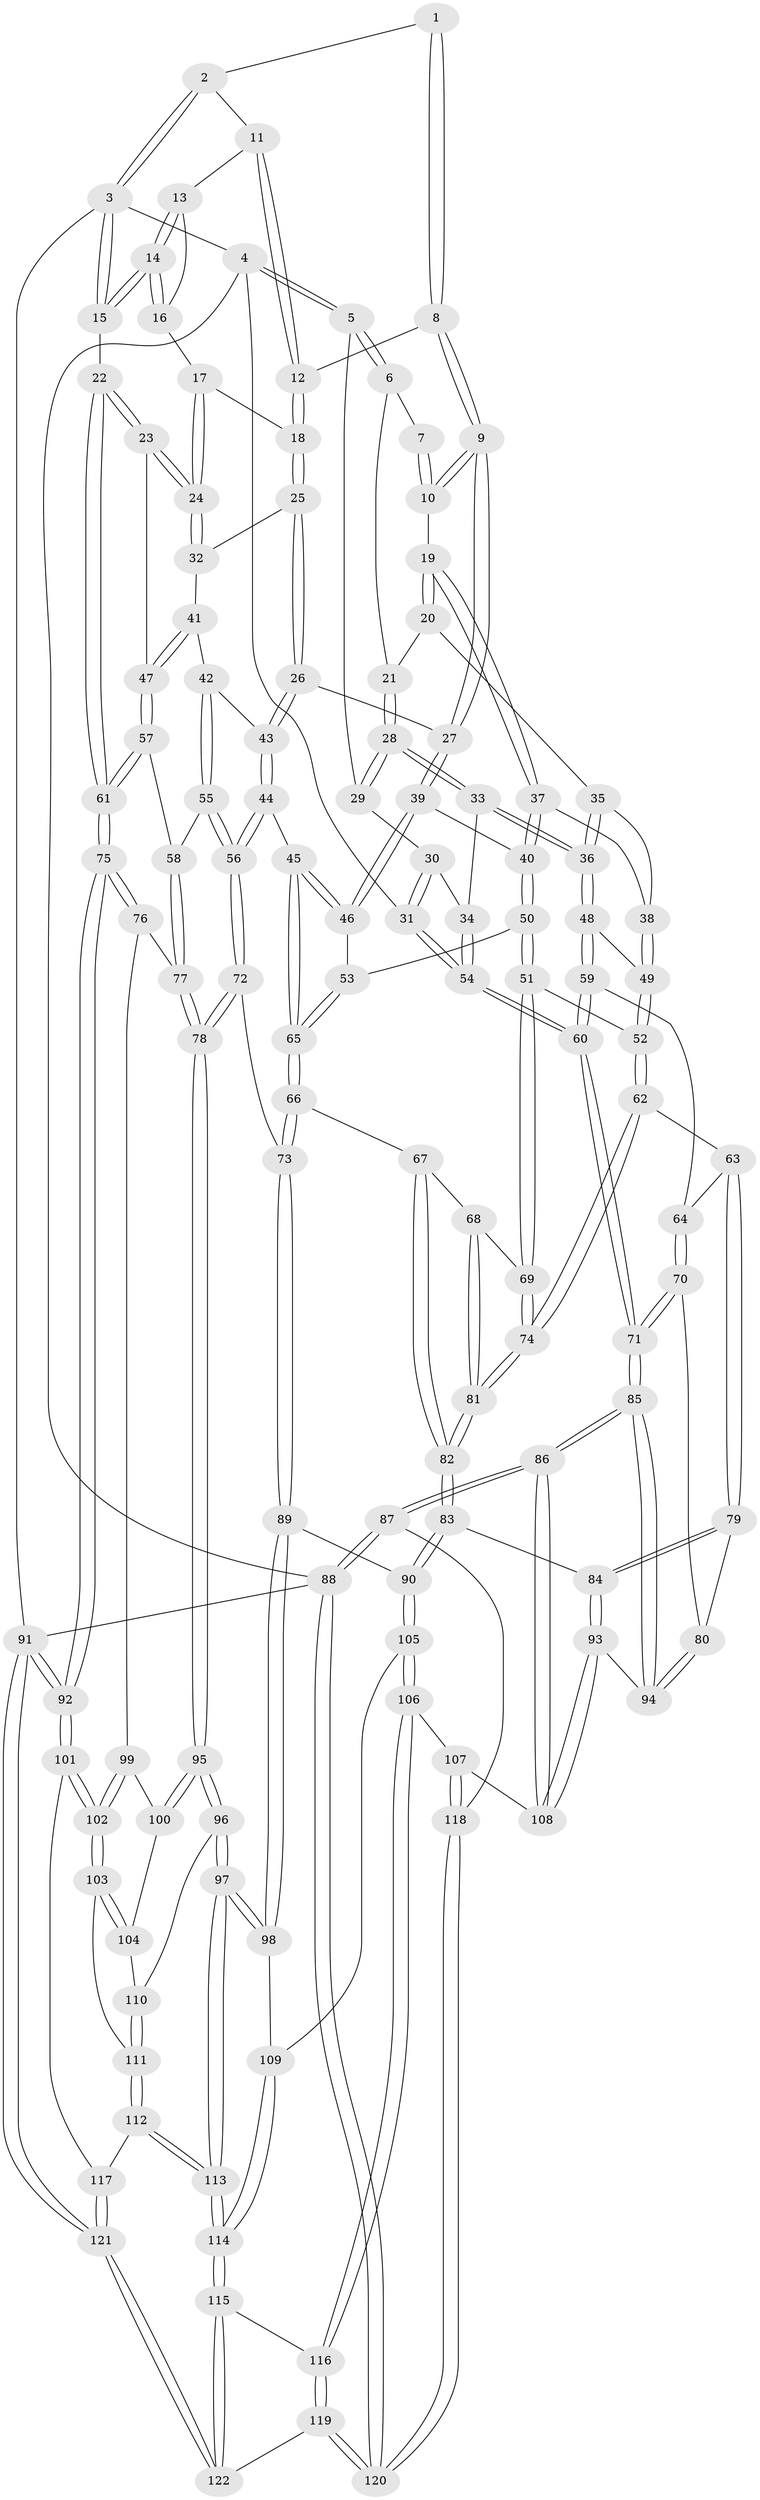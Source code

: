 // coarse degree distribution, {4: 0.5135135135135135, 5: 0.24324324324324326, 3: 0.1891891891891892, 2: 0.02702702702702703, 6: 0.02702702702702703}
// Generated by graph-tools (version 1.1) at 2025/38/03/04/25 23:38:26]
// undirected, 122 vertices, 302 edges
graph export_dot {
  node [color=gray90,style=filled];
  1 [pos="+0.6350709722379754+0"];
  2 [pos="+0.8075838237902211+0"];
  3 [pos="+1+0"];
  4 [pos="+0+0"];
  5 [pos="+0+0"];
  6 [pos="+0.10463011298500674+0"];
  7 [pos="+0.4515509905717935+0"];
  8 [pos="+0.6191385746941978+0.08868032160196579"];
  9 [pos="+0.5940186461405998+0.15299997376476432"];
  10 [pos="+0.4503280703754989+0.11349888051283695"];
  11 [pos="+0.8264475844720005+0"];
  12 [pos="+0.7899537715295161+0.06613272640555579"];
  13 [pos="+0.9055461470932252+0"];
  14 [pos="+1+0.2270990022782762"];
  15 [pos="+1+0.25407918377240624"];
  16 [pos="+0.9135611681568326+0.07271887465884878"];
  17 [pos="+0.895819139083303+0.10848269893620714"];
  18 [pos="+0.798265691617032+0.11466251128440651"];
  19 [pos="+0.40993320653360255+0.14245693191320158"];
  20 [pos="+0.2979250700014504+0.1160137165150969"];
  21 [pos="+0.2312240515267332+0.05868837612525226"];
  22 [pos="+1+0.26662284733403824"];
  23 [pos="+0.9957491582435802+0.2232900194236357"];
  24 [pos="+0.987287013557961+0.21861099481228283"];
  25 [pos="+0.788667561409869+0.1621683634522315"];
  26 [pos="+0.5989940039415392+0.16147494596339407"];
  27 [pos="+0.5981384657416059+0.16074447441063733"];
  28 [pos="+0.14878635191396294+0.1955004435374704"];
  29 [pos="+0.08120142898358645+0.13936958509496108"];
  30 [pos="+0.036401984655822485+0.1819572550412414"];
  31 [pos="+0+0"];
  32 [pos="+0.7897895394390606+0.16475557440441263"];
  33 [pos="+0.1448862700202527+0.2487012453851458"];
  34 [pos="+0.06696971365301171+0.25555438635782524"];
  35 [pos="+0.28617193757906867+0.16107509446261178"];
  36 [pos="+0.15032237275470084+0.25441270474285754"];
  37 [pos="+0.4046612419752157+0.2276916474720724"];
  38 [pos="+0.2740335024084342+0.2534896672280467"];
  39 [pos="+0.5199236686439772+0.25880865731738023"];
  40 [pos="+0.41064608492615184+0.2458974819744329"];
  41 [pos="+0.7825155622335762+0.2378782798701992"];
  42 [pos="+0.7303361325572411+0.27411305111315293"];
  43 [pos="+0.6214723687544834+0.21514933003584572"];
  44 [pos="+0.6111560829973041+0.35425680559216666"];
  45 [pos="+0.5834625050658774+0.35230411823511193"];
  46 [pos="+0.527988879758827+0.33336388886144436"];
  47 [pos="+0.8328461447569836+0.2888856400277224"];
  48 [pos="+0.17351005324992028+0.2825914325101959"];
  49 [pos="+0.2420075207716533+0.29345056215434034"];
  50 [pos="+0.4037651156178411+0.3274337243729921"];
  51 [pos="+0.37013695731124807+0.363971720071462"];
  52 [pos="+0.283363103097955+0.34022849060982363"];
  53 [pos="+0.49409873868436427+0.3451615708878894"];
  54 [pos="+0+0.3939666695093185"];
  55 [pos="+0.6987706474956515+0.3963619140767504"];
  56 [pos="+0.6717664078597799+0.4078780145641919"];
  57 [pos="+0.8349711902883629+0.38733510232468943"];
  58 [pos="+0.8115124941985425+0.40743105369469373"];
  59 [pos="+0.15817110153842293+0.3249260583398376"];
  60 [pos="+0+0.4996054205937155"];
  61 [pos="+1+0.36854758936925"];
  62 [pos="+0.22947216000430584+0.44501687659422184"];
  63 [pos="+0.2195364693949222+0.44948558632182195"];
  64 [pos="+0.16041885447649404+0.39106675563550924"];
  65 [pos="+0.48871735215276996+0.46799017947616767"];
  66 [pos="+0.48601146705111486+0.4768309296216031"];
  67 [pos="+0.4639970383854634+0.4697984809775017"];
  68 [pos="+0.45547307745231225+0.4635888125062539"];
  69 [pos="+0.3718164159657405+0.3746002704367268"];
  70 [pos="+0.01550547581485439+0.49560944028017523"];
  71 [pos="+0+0.5103142442634299"];
  72 [pos="+0.6409449508527867+0.4987310014851383"];
  73 [pos="+0.524401737675486+0.5239298289625562"];
  74 [pos="+0.32396756524267845+0.47550537683571653"];
  75 [pos="+1+0.5088497605840129"];
  76 [pos="+0.9686482778714891+0.576924171966618"];
  77 [pos="+0.8441208706666433+0.5371383818520906"];
  78 [pos="+0.7175188291674521+0.6114097584135478"];
  79 [pos="+0.18379315417575084+0.5214704888123041"];
  80 [pos="+0.1744955149148926+0.5238540193812248"];
  81 [pos="+0.3288168914963987+0.4923351576825941"];
  82 [pos="+0.3339211903946845+0.5605574741559739"];
  83 [pos="+0.32487068110778733+0.607363926481491"];
  84 [pos="+0.30589143790700535+0.6071192748475468"];
  85 [pos="+0+0.7162859156797006"];
  86 [pos="+0+0.8636128203083918"];
  87 [pos="+0+0.9322822089789791"];
  88 [pos="+0+1"];
  89 [pos="+0.47109019438585986+0.6458807860230851"];
  90 [pos="+0.37170534588255466+0.6472467654175779"];
  91 [pos="+1+1"];
  92 [pos="+1+0.7926140479567156"];
  93 [pos="+0.17936884866830735+0.6919565132181332"];
  94 [pos="+0.14058060316307114+0.6800786422080028"];
  95 [pos="+0.7072091808022413+0.7023985615207464"];
  96 [pos="+0.7001685263612096+0.7259303997257028"];
  97 [pos="+0.6604043246157402+0.7683431809990146"];
  98 [pos="+0.49515610674350674+0.6717540810763146"];
  99 [pos="+0.9602149922691493+0.5905063998291611"];
  100 [pos="+0.9277848612054688+0.6358133164293703"];
  101 [pos="+1+0.8282194130859206"];
  102 [pos="+0.9700144628141754+0.8187331981151639"];
  103 [pos="+0.9638510408255598+0.8175727679541528"];
  104 [pos="+0.8959527731274609+0.7366243049634618"];
  105 [pos="+0.32440941691695396+0.7958479444748255"];
  106 [pos="+0.2897982609782905+0.8198466932896252"];
  107 [pos="+0.2597902749195175+0.824172638918177"];
  108 [pos="+0.2313159118844246+0.8013868125220736"];
  109 [pos="+0.43057413768780733+0.8324864037543502"];
  110 [pos="+0.7901954489495572+0.7448944894489303"];
  111 [pos="+0.8853651075296283+0.8552465981926002"];
  112 [pos="+0.8380025796757976+0.9090826417492842"];
  113 [pos="+0.6390034619469995+0.9586684309294643"];
  114 [pos="+0.6046765478642498+1"];
  115 [pos="+0.6006870140365682+1"];
  116 [pos="+0.32880553734492385+0.8895592459840999"];
  117 [pos="+0.9363119665376456+0.9772678199737567"];
  118 [pos="+0.22781759902744914+0.8830620411120702"];
  119 [pos="+0.27717333321381005+1"];
  120 [pos="+0.21722718629166746+1"];
  121 [pos="+1+1"];
  122 [pos="+0.5926958577362457+1"];
  1 -- 2;
  1 -- 8;
  1 -- 8;
  2 -- 3;
  2 -- 3;
  2 -- 11;
  3 -- 4;
  3 -- 15;
  3 -- 15;
  3 -- 91;
  4 -- 5;
  4 -- 5;
  4 -- 31;
  4 -- 88;
  5 -- 6;
  5 -- 6;
  5 -- 29;
  6 -- 7;
  6 -- 21;
  7 -- 10;
  7 -- 10;
  8 -- 9;
  8 -- 9;
  8 -- 12;
  9 -- 10;
  9 -- 10;
  9 -- 27;
  9 -- 27;
  10 -- 19;
  11 -- 12;
  11 -- 12;
  11 -- 13;
  12 -- 18;
  12 -- 18;
  13 -- 14;
  13 -- 14;
  13 -- 16;
  14 -- 15;
  14 -- 15;
  14 -- 16;
  14 -- 16;
  15 -- 22;
  16 -- 17;
  17 -- 18;
  17 -- 24;
  17 -- 24;
  18 -- 25;
  18 -- 25;
  19 -- 20;
  19 -- 20;
  19 -- 37;
  19 -- 37;
  20 -- 21;
  20 -- 35;
  21 -- 28;
  21 -- 28;
  22 -- 23;
  22 -- 23;
  22 -- 61;
  22 -- 61;
  23 -- 24;
  23 -- 24;
  23 -- 47;
  24 -- 32;
  24 -- 32;
  25 -- 26;
  25 -- 26;
  25 -- 32;
  26 -- 27;
  26 -- 43;
  26 -- 43;
  27 -- 39;
  27 -- 39;
  28 -- 29;
  28 -- 29;
  28 -- 33;
  28 -- 33;
  29 -- 30;
  30 -- 31;
  30 -- 31;
  30 -- 34;
  31 -- 54;
  31 -- 54;
  32 -- 41;
  33 -- 34;
  33 -- 36;
  33 -- 36;
  34 -- 54;
  34 -- 54;
  35 -- 36;
  35 -- 36;
  35 -- 38;
  36 -- 48;
  36 -- 48;
  37 -- 38;
  37 -- 40;
  37 -- 40;
  38 -- 49;
  38 -- 49;
  39 -- 40;
  39 -- 46;
  39 -- 46;
  40 -- 50;
  40 -- 50;
  41 -- 42;
  41 -- 47;
  41 -- 47;
  42 -- 43;
  42 -- 55;
  42 -- 55;
  43 -- 44;
  43 -- 44;
  44 -- 45;
  44 -- 56;
  44 -- 56;
  45 -- 46;
  45 -- 46;
  45 -- 65;
  45 -- 65;
  46 -- 53;
  47 -- 57;
  47 -- 57;
  48 -- 49;
  48 -- 59;
  48 -- 59;
  49 -- 52;
  49 -- 52;
  50 -- 51;
  50 -- 51;
  50 -- 53;
  51 -- 52;
  51 -- 69;
  51 -- 69;
  52 -- 62;
  52 -- 62;
  53 -- 65;
  53 -- 65;
  54 -- 60;
  54 -- 60;
  55 -- 56;
  55 -- 56;
  55 -- 58;
  56 -- 72;
  56 -- 72;
  57 -- 58;
  57 -- 61;
  57 -- 61;
  58 -- 77;
  58 -- 77;
  59 -- 60;
  59 -- 60;
  59 -- 64;
  60 -- 71;
  60 -- 71;
  61 -- 75;
  61 -- 75;
  62 -- 63;
  62 -- 74;
  62 -- 74;
  63 -- 64;
  63 -- 79;
  63 -- 79;
  64 -- 70;
  64 -- 70;
  65 -- 66;
  65 -- 66;
  66 -- 67;
  66 -- 73;
  66 -- 73;
  67 -- 68;
  67 -- 82;
  67 -- 82;
  68 -- 69;
  68 -- 81;
  68 -- 81;
  69 -- 74;
  69 -- 74;
  70 -- 71;
  70 -- 71;
  70 -- 80;
  71 -- 85;
  71 -- 85;
  72 -- 73;
  72 -- 78;
  72 -- 78;
  73 -- 89;
  73 -- 89;
  74 -- 81;
  74 -- 81;
  75 -- 76;
  75 -- 76;
  75 -- 92;
  75 -- 92;
  76 -- 77;
  76 -- 99;
  77 -- 78;
  77 -- 78;
  78 -- 95;
  78 -- 95;
  79 -- 80;
  79 -- 84;
  79 -- 84;
  80 -- 94;
  80 -- 94;
  81 -- 82;
  81 -- 82;
  82 -- 83;
  82 -- 83;
  83 -- 84;
  83 -- 90;
  83 -- 90;
  84 -- 93;
  84 -- 93;
  85 -- 86;
  85 -- 86;
  85 -- 94;
  85 -- 94;
  86 -- 87;
  86 -- 87;
  86 -- 108;
  86 -- 108;
  87 -- 88;
  87 -- 88;
  87 -- 118;
  88 -- 120;
  88 -- 120;
  88 -- 91;
  89 -- 90;
  89 -- 98;
  89 -- 98;
  90 -- 105;
  90 -- 105;
  91 -- 92;
  91 -- 92;
  91 -- 121;
  91 -- 121;
  92 -- 101;
  92 -- 101;
  93 -- 94;
  93 -- 108;
  93 -- 108;
  95 -- 96;
  95 -- 96;
  95 -- 100;
  95 -- 100;
  96 -- 97;
  96 -- 97;
  96 -- 110;
  97 -- 98;
  97 -- 98;
  97 -- 113;
  97 -- 113;
  98 -- 109;
  99 -- 100;
  99 -- 102;
  99 -- 102;
  100 -- 104;
  101 -- 102;
  101 -- 102;
  101 -- 117;
  102 -- 103;
  102 -- 103;
  103 -- 104;
  103 -- 104;
  103 -- 111;
  104 -- 110;
  105 -- 106;
  105 -- 106;
  105 -- 109;
  106 -- 107;
  106 -- 116;
  106 -- 116;
  107 -- 108;
  107 -- 118;
  107 -- 118;
  109 -- 114;
  109 -- 114;
  110 -- 111;
  110 -- 111;
  111 -- 112;
  111 -- 112;
  112 -- 113;
  112 -- 113;
  112 -- 117;
  113 -- 114;
  113 -- 114;
  114 -- 115;
  114 -- 115;
  115 -- 116;
  115 -- 122;
  115 -- 122;
  116 -- 119;
  116 -- 119;
  117 -- 121;
  117 -- 121;
  118 -- 120;
  118 -- 120;
  119 -- 120;
  119 -- 120;
  119 -- 122;
  121 -- 122;
  121 -- 122;
}
